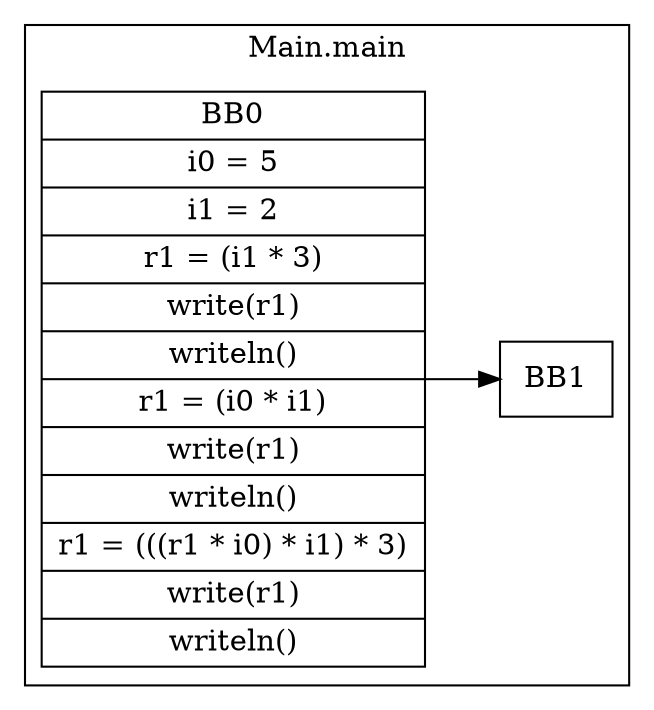 digraph G {
  graph [ rankdir = "LR" ];
  subgraph cluster_0 {
    label = "Main.main"
    M0_BB0 [
      shape="record"
      label="BB0|i0 = 5|i1 = 2|r1 = (i1 * 3)|write(r1)|writeln()|r1 = (i0 * i1)|write(r1)|writeln()|r1 = (((r1 * i0) * i1) * 3)|write(r1)|writeln()"
    ];
    M0_BB0 -> M0_BB1;
    M0_BB1 [
      shape="record"
      label="BB1"
    ];
  }
}
